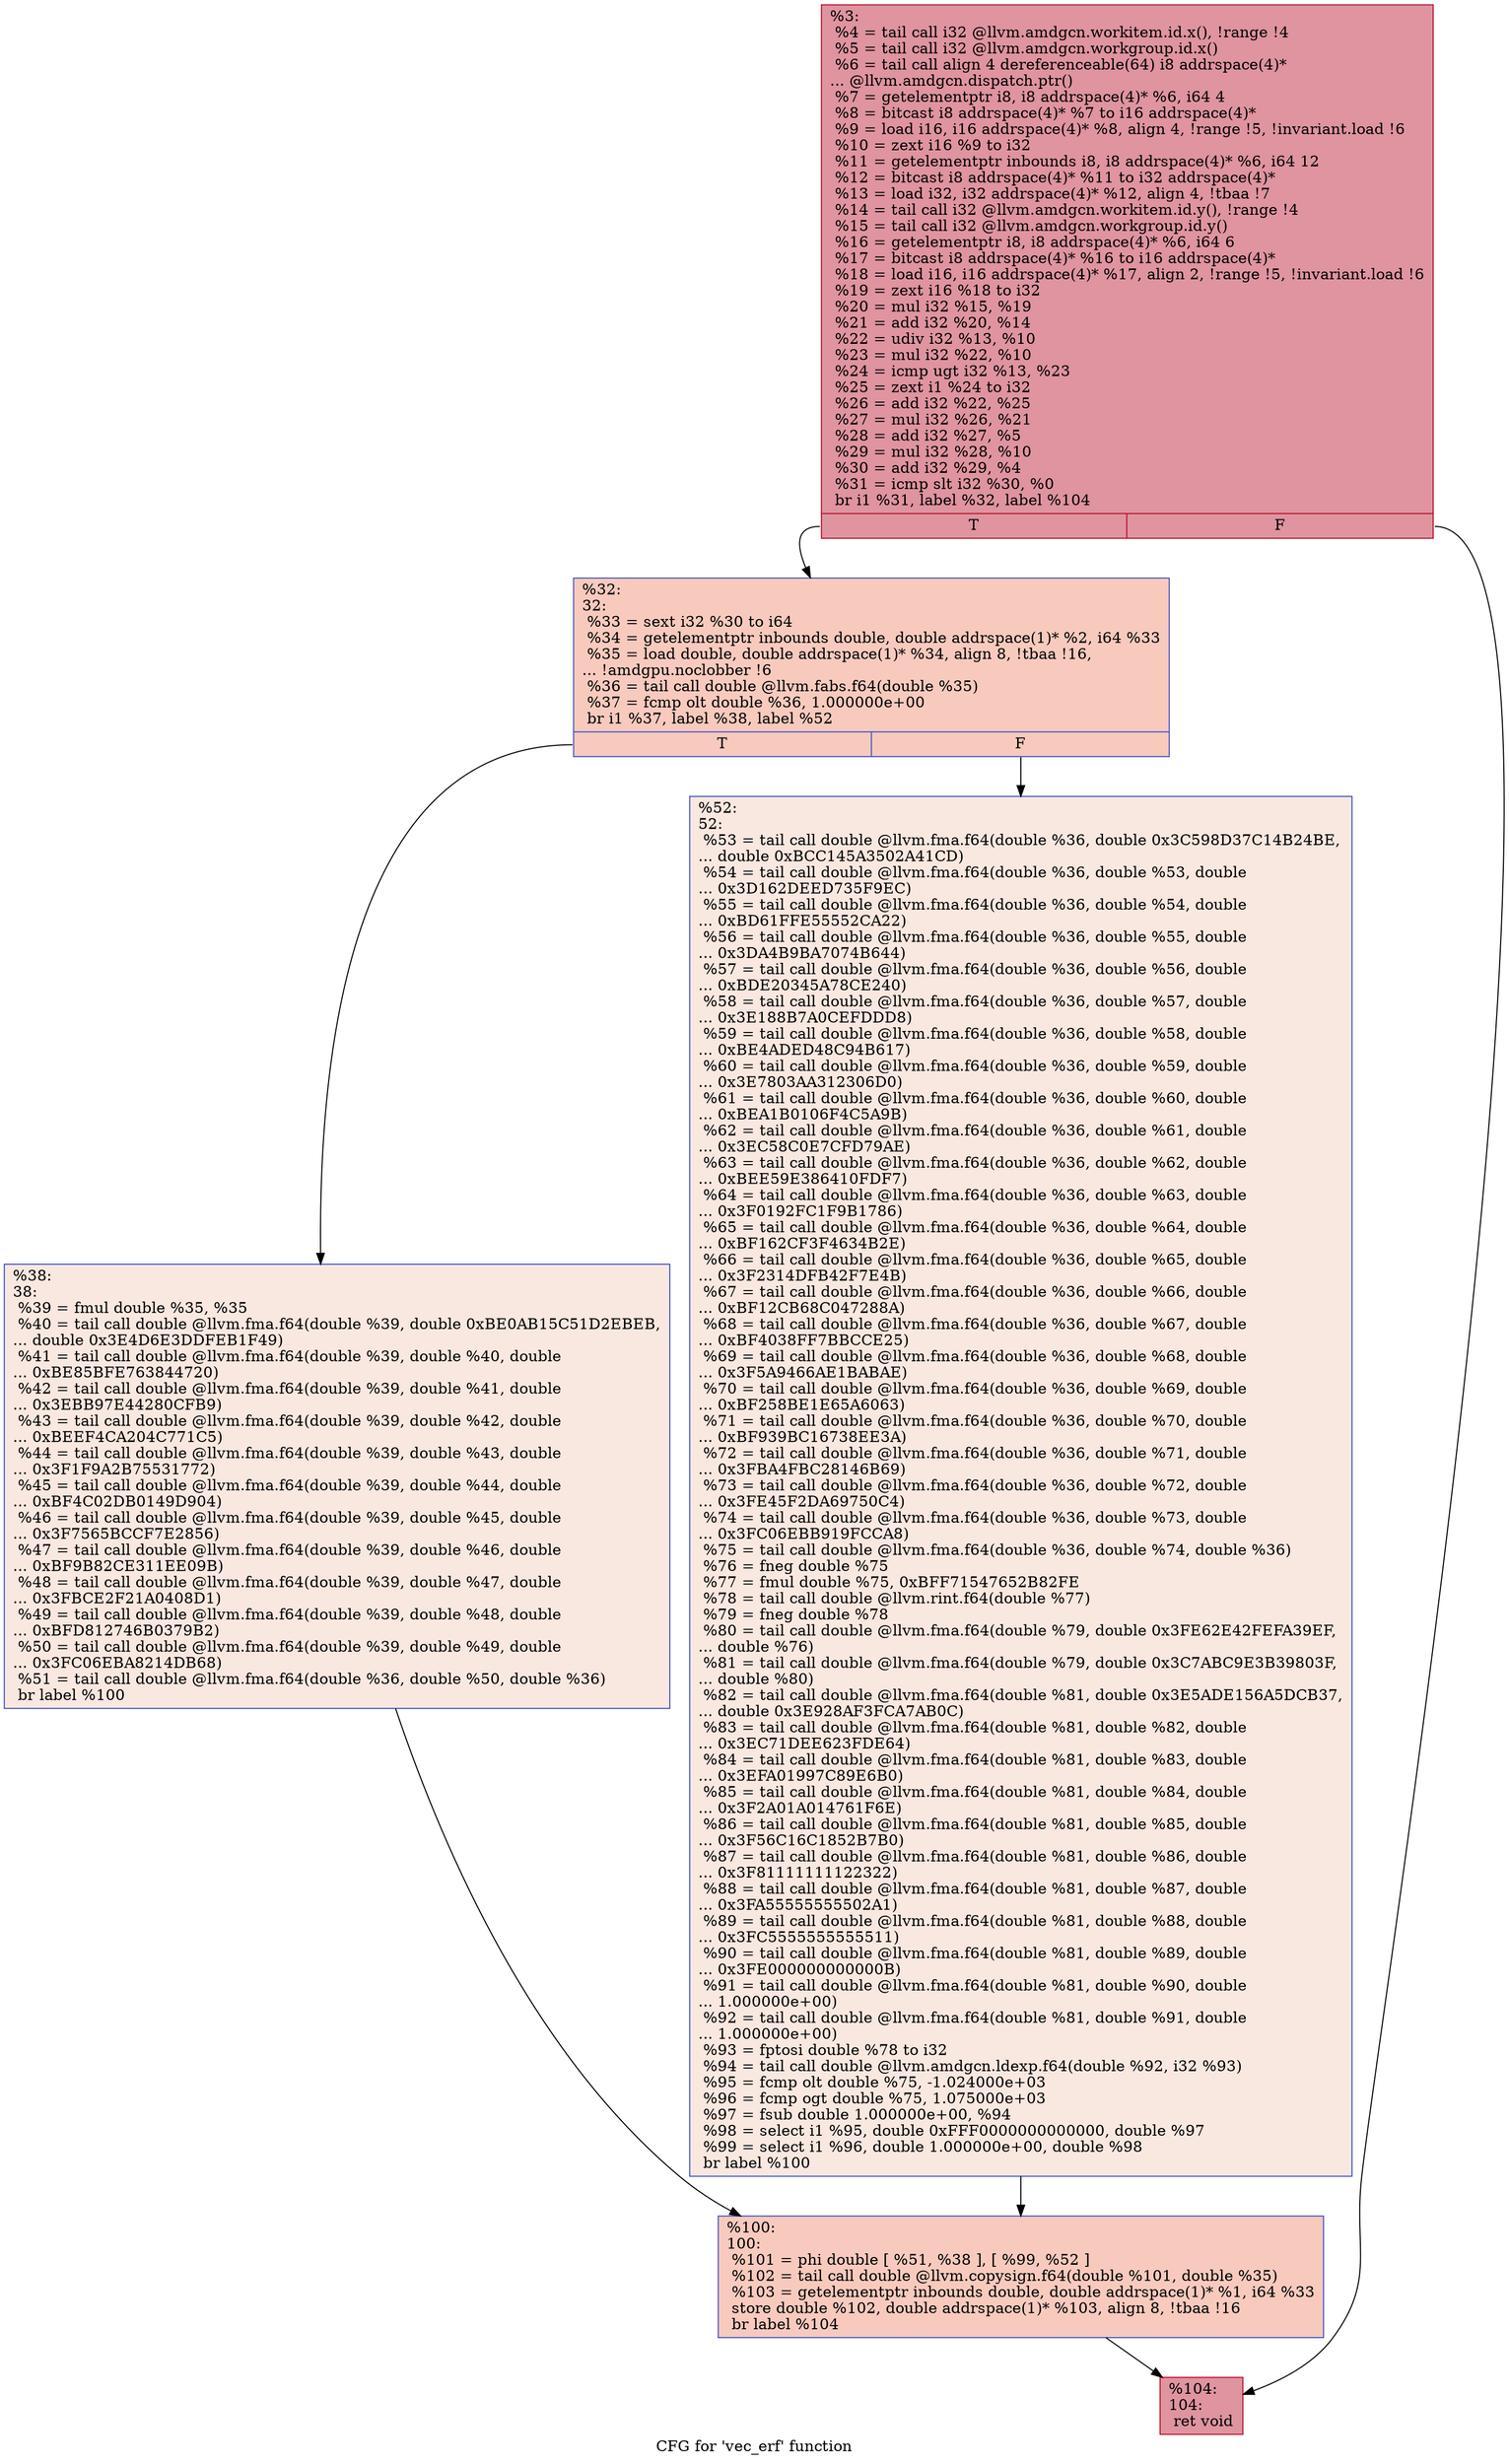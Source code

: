 digraph "CFG for 'vec_erf' function" {
	label="CFG for 'vec_erf' function";

	Node0x557eda0 [shape=record,color="#b70d28ff", style=filled, fillcolor="#b70d2870",label="{%3:\l  %4 = tail call i32 @llvm.amdgcn.workitem.id.x(), !range !4\l  %5 = tail call i32 @llvm.amdgcn.workgroup.id.x()\l  %6 = tail call align 4 dereferenceable(64) i8 addrspace(4)*\l... @llvm.amdgcn.dispatch.ptr()\l  %7 = getelementptr i8, i8 addrspace(4)* %6, i64 4\l  %8 = bitcast i8 addrspace(4)* %7 to i16 addrspace(4)*\l  %9 = load i16, i16 addrspace(4)* %8, align 4, !range !5, !invariant.load !6\l  %10 = zext i16 %9 to i32\l  %11 = getelementptr inbounds i8, i8 addrspace(4)* %6, i64 12\l  %12 = bitcast i8 addrspace(4)* %11 to i32 addrspace(4)*\l  %13 = load i32, i32 addrspace(4)* %12, align 4, !tbaa !7\l  %14 = tail call i32 @llvm.amdgcn.workitem.id.y(), !range !4\l  %15 = tail call i32 @llvm.amdgcn.workgroup.id.y()\l  %16 = getelementptr i8, i8 addrspace(4)* %6, i64 6\l  %17 = bitcast i8 addrspace(4)* %16 to i16 addrspace(4)*\l  %18 = load i16, i16 addrspace(4)* %17, align 2, !range !5, !invariant.load !6\l  %19 = zext i16 %18 to i32\l  %20 = mul i32 %15, %19\l  %21 = add i32 %20, %14\l  %22 = udiv i32 %13, %10\l  %23 = mul i32 %22, %10\l  %24 = icmp ugt i32 %13, %23\l  %25 = zext i1 %24 to i32\l  %26 = add i32 %22, %25\l  %27 = mul i32 %26, %21\l  %28 = add i32 %27, %5\l  %29 = mul i32 %28, %10\l  %30 = add i32 %29, %4\l  %31 = icmp slt i32 %30, %0\l  br i1 %31, label %32, label %104\l|{<s0>T|<s1>F}}"];
	Node0x557eda0:s0 -> Node0x5582de0;
	Node0x557eda0:s1 -> Node0x5582e70;
	Node0x5582de0 [shape=record,color="#3d50c3ff", style=filled, fillcolor="#ef886b70",label="{%32:\l32:                                               \l  %33 = sext i32 %30 to i64\l  %34 = getelementptr inbounds double, double addrspace(1)* %2, i64 %33\l  %35 = load double, double addrspace(1)* %34, align 8, !tbaa !16,\l... !amdgpu.noclobber !6\l  %36 = tail call double @llvm.fabs.f64(double %35)\l  %37 = fcmp olt double %36, 1.000000e+00\l  br i1 %37, label %38, label %52\l|{<s0>T|<s1>F}}"];
	Node0x5582de0:s0 -> Node0x5584050;
	Node0x5582de0:s1 -> Node0x55840e0;
	Node0x5584050 [shape=record,color="#3d50c3ff", style=filled, fillcolor="#f1ccb870",label="{%38:\l38:                                               \l  %39 = fmul double %35, %35\l  %40 = tail call double @llvm.fma.f64(double %39, double 0xBE0AB15C51D2EBEB,\l... double 0x3E4D6E3DDFEB1F49)\l  %41 = tail call double @llvm.fma.f64(double %39, double %40, double\l... 0xBE85BFE763844720)\l  %42 = tail call double @llvm.fma.f64(double %39, double %41, double\l... 0x3EBB97E44280CFB9)\l  %43 = tail call double @llvm.fma.f64(double %39, double %42, double\l... 0xBEEF4CA204C771C5)\l  %44 = tail call double @llvm.fma.f64(double %39, double %43, double\l... 0x3F1F9A2B75531772)\l  %45 = tail call double @llvm.fma.f64(double %39, double %44, double\l... 0xBF4C02DB0149D904)\l  %46 = tail call double @llvm.fma.f64(double %39, double %45, double\l... 0x3F7565BCCF7E2856)\l  %47 = tail call double @llvm.fma.f64(double %39, double %46, double\l... 0xBF9B82CE311EE09B)\l  %48 = tail call double @llvm.fma.f64(double %39, double %47, double\l... 0x3FBCE2F21A0408D1)\l  %49 = tail call double @llvm.fma.f64(double %39, double %48, double\l... 0xBFD812746B0379B2)\l  %50 = tail call double @llvm.fma.f64(double %39, double %49, double\l... 0x3FC06EBA8214DB68)\l  %51 = tail call double @llvm.fma.f64(double %36, double %50, double %36)\l  br label %100\l}"];
	Node0x5584050 -> Node0x5585540;
	Node0x55840e0 [shape=record,color="#3d50c3ff", style=filled, fillcolor="#f1ccb870",label="{%52:\l52:                                               \l  %53 = tail call double @llvm.fma.f64(double %36, double 0x3C598D37C14B24BE,\l... double 0xBCC145A3502A41CD)\l  %54 = tail call double @llvm.fma.f64(double %36, double %53, double\l... 0x3D162DEED735F9EC)\l  %55 = tail call double @llvm.fma.f64(double %36, double %54, double\l... 0xBD61FFE55552CA22)\l  %56 = tail call double @llvm.fma.f64(double %36, double %55, double\l... 0x3DA4B9BA7074B644)\l  %57 = tail call double @llvm.fma.f64(double %36, double %56, double\l... 0xBDE20345A78CE240)\l  %58 = tail call double @llvm.fma.f64(double %36, double %57, double\l... 0x3E188B7A0CEFDDD8)\l  %59 = tail call double @llvm.fma.f64(double %36, double %58, double\l... 0xBE4ADED48C94B617)\l  %60 = tail call double @llvm.fma.f64(double %36, double %59, double\l... 0x3E7803AA312306D0)\l  %61 = tail call double @llvm.fma.f64(double %36, double %60, double\l... 0xBEA1B0106F4C5A9B)\l  %62 = tail call double @llvm.fma.f64(double %36, double %61, double\l... 0x3EC58C0E7CFD79AE)\l  %63 = tail call double @llvm.fma.f64(double %36, double %62, double\l... 0xBEE59E386410FDF7)\l  %64 = tail call double @llvm.fma.f64(double %36, double %63, double\l... 0x3F0192FC1F9B1786)\l  %65 = tail call double @llvm.fma.f64(double %36, double %64, double\l... 0xBF162CF3F4634B2E)\l  %66 = tail call double @llvm.fma.f64(double %36, double %65, double\l... 0x3F2314DFB42F7E4B)\l  %67 = tail call double @llvm.fma.f64(double %36, double %66, double\l... 0xBF12CB68C047288A)\l  %68 = tail call double @llvm.fma.f64(double %36, double %67, double\l... 0xBF4038FF7BBCCE25)\l  %69 = tail call double @llvm.fma.f64(double %36, double %68, double\l... 0x3F5A9466AE1BABAE)\l  %70 = tail call double @llvm.fma.f64(double %36, double %69, double\l... 0xBF258BE1E65A6063)\l  %71 = tail call double @llvm.fma.f64(double %36, double %70, double\l... 0xBF939BC16738EE3A)\l  %72 = tail call double @llvm.fma.f64(double %36, double %71, double\l... 0x3FBA4FBC28146B69)\l  %73 = tail call double @llvm.fma.f64(double %36, double %72, double\l... 0x3FE45F2DA69750C4)\l  %74 = tail call double @llvm.fma.f64(double %36, double %73, double\l... 0x3FC06EBB919FCCA8)\l  %75 = tail call double @llvm.fma.f64(double %36, double %74, double %36)\l  %76 = fneg double %75\l  %77 = fmul double %75, 0xBFF71547652B82FE\l  %78 = tail call double @llvm.rint.f64(double %77)\l  %79 = fneg double %78\l  %80 = tail call double @llvm.fma.f64(double %79, double 0x3FE62E42FEFA39EF,\l... double %76)\l  %81 = tail call double @llvm.fma.f64(double %79, double 0x3C7ABC9E3B39803F,\l... double %80)\l  %82 = tail call double @llvm.fma.f64(double %81, double 0x3E5ADE156A5DCB37,\l... double 0x3E928AF3FCA7AB0C)\l  %83 = tail call double @llvm.fma.f64(double %81, double %82, double\l... 0x3EC71DEE623FDE64)\l  %84 = tail call double @llvm.fma.f64(double %81, double %83, double\l... 0x3EFA01997C89E6B0)\l  %85 = tail call double @llvm.fma.f64(double %81, double %84, double\l... 0x3F2A01A014761F6E)\l  %86 = tail call double @llvm.fma.f64(double %81, double %85, double\l... 0x3F56C16C1852B7B0)\l  %87 = tail call double @llvm.fma.f64(double %81, double %86, double\l... 0x3F81111111122322)\l  %88 = tail call double @llvm.fma.f64(double %81, double %87, double\l... 0x3FA55555555502A1)\l  %89 = tail call double @llvm.fma.f64(double %81, double %88, double\l... 0x3FC5555555555511)\l  %90 = tail call double @llvm.fma.f64(double %81, double %89, double\l... 0x3FE000000000000B)\l  %91 = tail call double @llvm.fma.f64(double %81, double %90, double\l... 1.000000e+00)\l  %92 = tail call double @llvm.fma.f64(double %81, double %91, double\l... 1.000000e+00)\l  %93 = fptosi double %78 to i32\l  %94 = tail call double @llvm.amdgcn.ldexp.f64(double %92, i32 %93)\l  %95 = fcmp olt double %75, -1.024000e+03\l  %96 = fcmp ogt double %75, 1.075000e+03\l  %97 = fsub double 1.000000e+00, %94\l  %98 = select i1 %95, double 0xFFF0000000000000, double %97\l  %99 = select i1 %96, double 1.000000e+00, double %98\l  br label %100\l}"];
	Node0x55840e0 -> Node0x5585540;
	Node0x5585540 [shape=record,color="#3d50c3ff", style=filled, fillcolor="#ef886b70",label="{%100:\l100:                                              \l  %101 = phi double [ %51, %38 ], [ %99, %52 ]\l  %102 = tail call double @llvm.copysign.f64(double %101, double %35)\l  %103 = getelementptr inbounds double, double addrspace(1)* %1, i64 %33\l  store double %102, double addrspace(1)* %103, align 8, !tbaa !16\l  br label %104\l}"];
	Node0x5585540 -> Node0x5582e70;
	Node0x5582e70 [shape=record,color="#b70d28ff", style=filled, fillcolor="#b70d2870",label="{%104:\l104:                                              \l  ret void\l}"];
}

